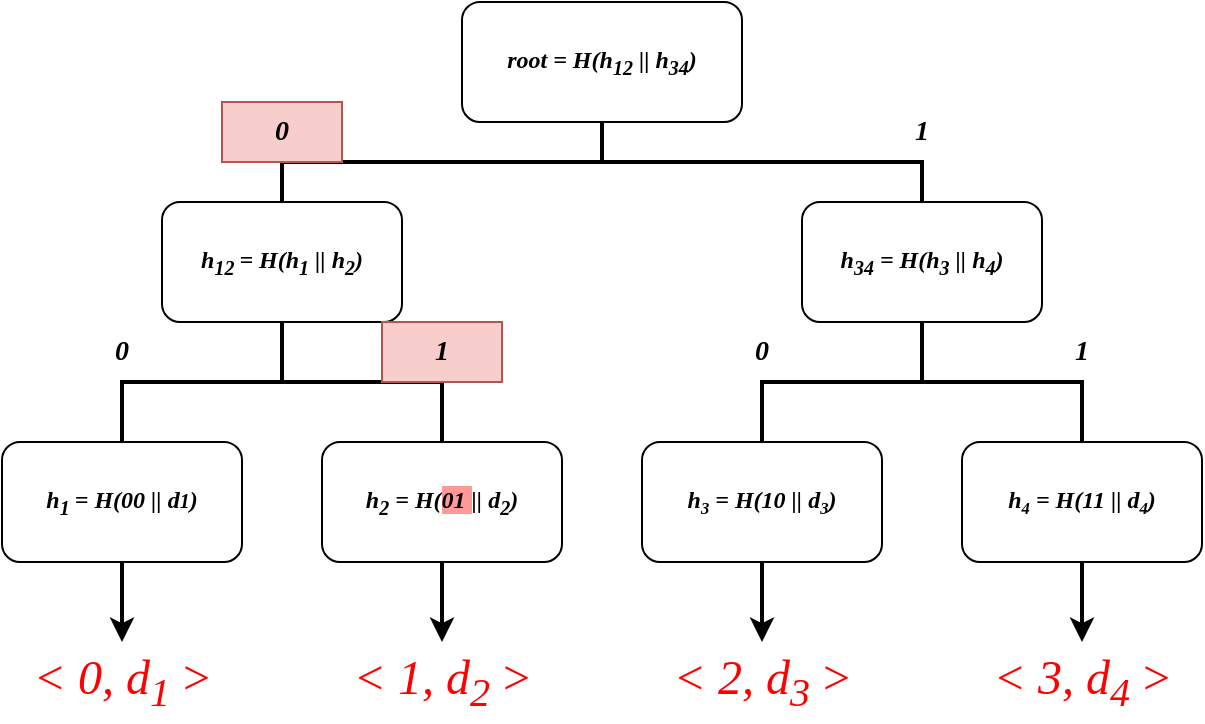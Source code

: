 <mxfile version="26.2.1">
  <diagram name="Pagina-1" id="NtMqcoXfIARf6dPnadeA">
    <mxGraphModel dx="1428" dy="743" grid="1" gridSize="10" guides="1" tooltips="1" connect="1" arrows="1" fold="1" page="1" pageScale="1" pageWidth="2339" pageHeight="3300" math="0" shadow="0">
      <root>
        <mxCell id="0" />
        <mxCell id="1" parent="0" />
        <mxCell id="AdCXIkS4-XWahsMDY3Jr-1" value="root = H(h&lt;sub&gt;12&lt;/sub&gt;&amp;nbsp;|| h&lt;sub&gt;34&lt;/sub&gt;)" style="rounded=1;whiteSpace=wrap;html=1;fontFamily=Comic Sans MS;fontStyle=3;" vertex="1" parent="1">
          <mxGeometry x="630" y="80" width="140" height="60" as="geometry" />
        </mxCell>
        <mxCell id="AdCXIkS4-XWahsMDY3Jr-2" value="h&lt;sub&gt;12 &lt;/sub&gt;= H(h&lt;sub&gt;1&lt;/sub&gt;&amp;nbsp;|| h&lt;sub&gt;2&lt;/sub&gt;)" style="rounded=1;whiteSpace=wrap;html=1;fontFamily=Comic Sans MS;fontStyle=3;" vertex="1" parent="1">
          <mxGeometry x="480" y="180" width="120" height="60" as="geometry" />
        </mxCell>
        <mxCell id="AdCXIkS4-XWahsMDY3Jr-3" value="h&lt;sub&gt;34&lt;/sub&gt;&amp;nbsp;= H(h&lt;sub&gt;3&lt;/sub&gt;&amp;nbsp;|| h&lt;sub&gt;4&lt;/sub&gt;)" style="rounded=1;whiteSpace=wrap;html=1;fontFamily=Comic Sans MS;fontStyle=3;" vertex="1" parent="1">
          <mxGeometry x="800" y="180" width="120" height="60" as="geometry" />
        </mxCell>
        <mxCell id="AdCXIkS4-XWahsMDY3Jr-6" value="h&lt;sub&gt;1 &lt;/sub&gt;= H(00 || d&lt;span style=&quot;font-size: 10px;&quot;&gt;1&lt;/span&gt;)" style="rounded=1;whiteSpace=wrap;html=1;fontFamily=Comic Sans MS;fontStyle=3;" vertex="1" parent="1">
          <mxGeometry x="400" y="300" width="120" height="60" as="geometry" />
        </mxCell>
        <mxCell id="AdCXIkS4-XWahsMDY3Jr-7" value="h&lt;sub&gt;2&lt;/sub&gt;&amp;nbsp;= H(&lt;span style=&quot;background-color: rgb(255, 153, 153);&quot;&gt;01 &lt;/span&gt;|| d&lt;sub&gt;2&lt;/sub&gt;)" style="rounded=1;whiteSpace=wrap;html=1;fontFamily=Comic Sans MS;fontStyle=3;" vertex="1" parent="1">
          <mxGeometry x="560" y="300" width="120" height="60" as="geometry" />
        </mxCell>
        <mxCell id="AdCXIkS4-XWahsMDY3Jr-8" value="h&lt;span style=&quot;font-size: 10px;&quot;&gt;&lt;sub&gt;3&lt;/sub&gt;&lt;/span&gt;&amp;nbsp;= H(10 || d&lt;span style=&quot;font-size: 10px;&quot;&gt;&lt;sub&gt;3&lt;/sub&gt;&lt;/span&gt;)" style="rounded=1;whiteSpace=wrap;html=1;fontFamily=Comic Sans MS;fontStyle=3;" vertex="1" parent="1">
          <mxGeometry x="720" y="300" width="120" height="60" as="geometry" />
        </mxCell>
        <mxCell id="AdCXIkS4-XWahsMDY3Jr-9" value="h&lt;span style=&quot;font-size: 10px;&quot;&gt;&lt;sub&gt;4&lt;/sub&gt;&lt;/span&gt;&amp;nbsp;= H(11 || d&lt;span style=&quot;font-size: 10px;&quot;&gt;&lt;sub&gt;4&lt;/sub&gt;&lt;/span&gt;)" style="rounded=1;whiteSpace=wrap;html=1;fontFamily=Comic Sans MS;fontStyle=3;" vertex="1" parent="1">
          <mxGeometry x="880" y="300" width="120" height="60" as="geometry" />
        </mxCell>
        <mxCell id="AdCXIkS4-XWahsMDY3Jr-10" value="" style="endArrow=none;html=1;rounded=0;entryX=0.5;entryY=1;entryDx=0;entryDy=0;strokeWidth=2;" edge="1" parent="1" source="AdCXIkS4-XWahsMDY3Jr-2" target="AdCXIkS4-XWahsMDY3Jr-1">
          <mxGeometry width="50" height="50" relative="1" as="geometry">
            <mxPoint x="650" y="210" as="sourcePoint" />
            <mxPoint x="700" y="160" as="targetPoint" />
            <Array as="points">
              <mxPoint x="540" y="160" />
              <mxPoint x="700" y="160" />
            </Array>
          </mxGeometry>
        </mxCell>
        <mxCell id="AdCXIkS4-XWahsMDY3Jr-11" value="" style="endArrow=none;html=1;rounded=0;entryX=0.5;entryY=1;entryDx=0;entryDy=0;exitX=0.5;exitY=0;exitDx=0;exitDy=0;strokeWidth=2;" edge="1" parent="1" source="AdCXIkS4-XWahsMDY3Jr-3" target="AdCXIkS4-XWahsMDY3Jr-1">
          <mxGeometry width="50" height="50" relative="1" as="geometry">
            <mxPoint x="740" y="260" as="sourcePoint" />
            <mxPoint x="750" y="360" as="targetPoint" />
            <Array as="points">
              <mxPoint x="860" y="160" />
              <mxPoint x="700" y="160" />
            </Array>
          </mxGeometry>
        </mxCell>
        <mxCell id="AdCXIkS4-XWahsMDY3Jr-12" value="" style="endArrow=none;html=1;rounded=0;entryX=0.5;entryY=1;entryDx=0;entryDy=0;exitX=0.5;exitY=0;exitDx=0;exitDy=0;strokeWidth=2;" edge="1" parent="1" source="AdCXIkS4-XWahsMDY3Jr-6" target="AdCXIkS4-XWahsMDY3Jr-2">
          <mxGeometry width="50" height="50" relative="1" as="geometry">
            <mxPoint x="700" y="410" as="sourcePoint" />
            <mxPoint x="750" y="360" as="targetPoint" />
            <Array as="points">
              <mxPoint x="460" y="270" />
              <mxPoint x="540" y="270" />
            </Array>
          </mxGeometry>
        </mxCell>
        <mxCell id="AdCXIkS4-XWahsMDY3Jr-13" value="" style="endArrow=none;html=1;rounded=0;entryX=0.5;entryY=1;entryDx=0;entryDy=0;exitX=0.5;exitY=0;exitDx=0;exitDy=0;strokeWidth=2;" edge="1" parent="1" source="AdCXIkS4-XWahsMDY3Jr-7" target="AdCXIkS4-XWahsMDY3Jr-2">
          <mxGeometry width="50" height="50" relative="1" as="geometry">
            <mxPoint x="700" y="410" as="sourcePoint" />
            <mxPoint x="750" y="360" as="targetPoint" />
            <Array as="points">
              <mxPoint x="620" y="270" />
              <mxPoint x="540" y="270" />
            </Array>
          </mxGeometry>
        </mxCell>
        <mxCell id="AdCXIkS4-XWahsMDY3Jr-14" value="" style="endArrow=none;html=1;rounded=0;entryX=0.5;entryY=1;entryDx=0;entryDy=0;exitX=0.5;exitY=0;exitDx=0;exitDy=0;strokeWidth=2;" edge="1" parent="1" source="AdCXIkS4-XWahsMDY3Jr-8" target="AdCXIkS4-XWahsMDY3Jr-3">
          <mxGeometry width="50" height="50" relative="1" as="geometry">
            <mxPoint x="700" y="410" as="sourcePoint" />
            <mxPoint x="750" y="360" as="targetPoint" />
            <Array as="points">
              <mxPoint x="780" y="270" />
              <mxPoint x="860" y="270" />
            </Array>
          </mxGeometry>
        </mxCell>
        <mxCell id="AdCXIkS4-XWahsMDY3Jr-15" value="" style="endArrow=none;html=1;rounded=0;entryX=0.5;entryY=1;entryDx=0;entryDy=0;exitX=0.5;exitY=0;exitDx=0;exitDy=0;strokeWidth=2;" edge="1" parent="1" source="AdCXIkS4-XWahsMDY3Jr-9" target="AdCXIkS4-XWahsMDY3Jr-3">
          <mxGeometry width="50" height="50" relative="1" as="geometry">
            <mxPoint x="700" y="410" as="sourcePoint" />
            <mxPoint x="750" y="360" as="targetPoint" />
            <Array as="points">
              <mxPoint x="940" y="270" />
              <mxPoint x="860" y="270" />
            </Array>
          </mxGeometry>
        </mxCell>
        <mxCell id="AdCXIkS4-XWahsMDY3Jr-17" value="&lt;font style=&quot;font-size: 14px;&quot; face=&quot;Comic Sans MS&quot;&gt;&lt;b style=&quot;&quot;&gt;&lt;i style=&quot;&quot;&gt;0&lt;/i&gt;&lt;/b&gt;&lt;/font&gt;" style="text;html=1;align=center;verticalAlign=middle;whiteSpace=wrap;rounded=0;fillColor=#f8cecc;strokeColor=#b85450;" vertex="1" parent="1">
          <mxGeometry x="510" y="130" width="60" height="30" as="geometry" />
        </mxCell>
        <mxCell id="AdCXIkS4-XWahsMDY3Jr-18" value="&lt;font style=&quot;font-size: 14px;&quot; face=&quot;Comic Sans MS&quot;&gt;&lt;b style=&quot;&quot;&gt;&lt;i style=&quot;&quot;&gt;0&lt;/i&gt;&lt;/b&gt;&lt;/font&gt;" style="text;html=1;align=center;verticalAlign=middle;whiteSpace=wrap;rounded=0;" vertex="1" parent="1">
          <mxGeometry x="430" y="240" width="60" height="30" as="geometry" />
        </mxCell>
        <mxCell id="AdCXIkS4-XWahsMDY3Jr-19" value="&lt;font style=&quot;font-size: 14px;&quot; face=&quot;Comic Sans MS&quot;&gt;&lt;b style=&quot;&quot;&gt;&lt;i style=&quot;&quot;&gt;0&lt;/i&gt;&lt;/b&gt;&lt;/font&gt;" style="text;html=1;align=center;verticalAlign=middle;whiteSpace=wrap;rounded=0;" vertex="1" parent="1">
          <mxGeometry x="750" y="240" width="60" height="30" as="geometry" />
        </mxCell>
        <mxCell id="AdCXIkS4-XWahsMDY3Jr-20" value="&lt;font style=&quot;font-size: 14px;&quot; face=&quot;Comic Sans MS&quot;&gt;&lt;b style=&quot;&quot;&gt;&lt;i style=&quot;&quot;&gt;1&lt;/i&gt;&lt;/b&gt;&lt;/font&gt;" style="text;html=1;align=center;verticalAlign=middle;whiteSpace=wrap;rounded=0;fillColor=#f8cecc;strokeColor=#b85450;" vertex="1" parent="1">
          <mxGeometry x="590" y="240" width="60" height="30" as="geometry" />
        </mxCell>
        <mxCell id="AdCXIkS4-XWahsMDY3Jr-21" value="&lt;font style=&quot;font-size: 14px;&quot; face=&quot;Comic Sans MS&quot;&gt;&lt;b style=&quot;&quot;&gt;&lt;i style=&quot;&quot;&gt;1&lt;/i&gt;&lt;/b&gt;&lt;/font&gt;" style="text;html=1;align=center;verticalAlign=middle;whiteSpace=wrap;rounded=0;" vertex="1" parent="1">
          <mxGeometry x="830" y="130" width="60" height="30" as="geometry" />
        </mxCell>
        <mxCell id="AdCXIkS4-XWahsMDY3Jr-22" value="&lt;font style=&quot;font-size: 14px;&quot; face=&quot;Comic Sans MS&quot;&gt;&lt;b style=&quot;&quot;&gt;&lt;i style=&quot;&quot;&gt;1&lt;/i&gt;&lt;/b&gt;&lt;/font&gt;" style="text;html=1;align=center;verticalAlign=middle;whiteSpace=wrap;rounded=0;" vertex="1" parent="1">
          <mxGeometry x="910" y="240" width="60" height="30" as="geometry" />
        </mxCell>
        <mxCell id="AdCXIkS4-XWahsMDY3Jr-24" value="&lt;i style=&quot;font-family: &amp;quot;Comic Sans MS&amp;quot;; font-weight: 400;&quot;&gt;&amp;lt; 0, d&lt;sub&gt;1&amp;nbsp;&lt;/sub&gt;&amp;gt;&lt;/i&gt;" style="text;strokeColor=none;fillColor=none;html=1;fontSize=24;fontStyle=1;verticalAlign=middle;align=center;fontColor=#FF0000;" vertex="1" parent="1">
          <mxGeometry x="410" y="400" width="100" height="40" as="geometry" />
        </mxCell>
        <mxCell id="AdCXIkS4-XWahsMDY3Jr-25" value="&lt;i style=&quot;font-family: &amp;quot;Comic Sans MS&amp;quot;; font-weight: 400;&quot;&gt;&amp;lt; 1, d&lt;sub&gt;2&amp;nbsp;&lt;/sub&gt;&amp;gt;&lt;/i&gt;" style="text;strokeColor=none;fillColor=none;html=1;fontSize=24;fontStyle=1;verticalAlign=middle;align=center;fontColor=#FF0000;" vertex="1" parent="1">
          <mxGeometry x="570" y="400" width="100" height="40" as="geometry" />
        </mxCell>
        <mxCell id="AdCXIkS4-XWahsMDY3Jr-26" value="&lt;i style=&quot;font-family: &amp;quot;Comic Sans MS&amp;quot;; font-weight: 400;&quot;&gt;&amp;lt; 2, d&lt;sub&gt;3&amp;nbsp;&lt;/sub&gt;&amp;gt;&lt;/i&gt;" style="text;strokeColor=none;fillColor=none;html=1;fontSize=24;fontStyle=1;verticalAlign=middle;align=center;fontColor=#FF0000;" vertex="1" parent="1">
          <mxGeometry x="730" y="400" width="100" height="40" as="geometry" />
        </mxCell>
        <mxCell id="AdCXIkS4-XWahsMDY3Jr-27" value="&lt;i style=&quot;font-family: &amp;quot;Comic Sans MS&amp;quot;; font-weight: 400;&quot;&gt;&amp;lt; 3, d&lt;sub&gt;4&amp;nbsp;&lt;/sub&gt;&amp;gt;&lt;/i&gt;" style="text;strokeColor=none;fillColor=none;html=1;fontSize=24;fontStyle=1;verticalAlign=middle;align=center;fontColor=#FF0000;" vertex="1" parent="1">
          <mxGeometry x="890" y="400" width="100" height="40" as="geometry" />
        </mxCell>
        <mxCell id="AdCXIkS4-XWahsMDY3Jr-28" value="" style="endArrow=classic;html=1;rounded=0;exitX=0.5;exitY=1;exitDx=0;exitDy=0;entryX=0.5;entryY=0;entryDx=0;entryDy=0;strokeWidth=2;" edge="1" parent="1" source="AdCXIkS4-XWahsMDY3Jr-6" target="AdCXIkS4-XWahsMDY3Jr-24">
          <mxGeometry width="50" height="50" relative="1" as="geometry">
            <mxPoint x="700" y="410" as="sourcePoint" />
            <mxPoint x="750" y="360" as="targetPoint" />
          </mxGeometry>
        </mxCell>
        <mxCell id="AdCXIkS4-XWahsMDY3Jr-29" value="" style="endArrow=classic;html=1;rounded=0;exitX=0.5;exitY=1;exitDx=0;exitDy=0;entryX=0.5;entryY=0;entryDx=0;entryDy=0;strokeWidth=2;" edge="1" parent="1" source="AdCXIkS4-XWahsMDY3Jr-7" target="AdCXIkS4-XWahsMDY3Jr-25">
          <mxGeometry width="50" height="50" relative="1" as="geometry">
            <mxPoint x="700" y="410" as="sourcePoint" />
            <mxPoint x="750" y="360" as="targetPoint" />
          </mxGeometry>
        </mxCell>
        <mxCell id="AdCXIkS4-XWahsMDY3Jr-30" value="" style="endArrow=classic;html=1;rounded=0;exitX=0.5;exitY=1;exitDx=0;exitDy=0;entryX=0.5;entryY=0;entryDx=0;entryDy=0;strokeWidth=2;" edge="1" parent="1" source="AdCXIkS4-XWahsMDY3Jr-8" target="AdCXIkS4-XWahsMDY3Jr-26">
          <mxGeometry width="50" height="50" relative="1" as="geometry">
            <mxPoint x="700" y="410" as="sourcePoint" />
            <mxPoint x="750" y="360" as="targetPoint" />
          </mxGeometry>
        </mxCell>
        <mxCell id="AdCXIkS4-XWahsMDY3Jr-32" value="" style="endArrow=classic;html=1;rounded=0;exitX=0.5;exitY=1;exitDx=0;exitDy=0;entryX=0.5;entryY=0;entryDx=0;entryDy=0;strokeWidth=2;" edge="1" parent="1" source="AdCXIkS4-XWahsMDY3Jr-9" target="AdCXIkS4-XWahsMDY3Jr-27">
          <mxGeometry width="50" height="50" relative="1" as="geometry">
            <mxPoint x="700" y="410" as="sourcePoint" />
            <mxPoint x="750" y="360" as="targetPoint" />
          </mxGeometry>
        </mxCell>
      </root>
    </mxGraphModel>
  </diagram>
</mxfile>
